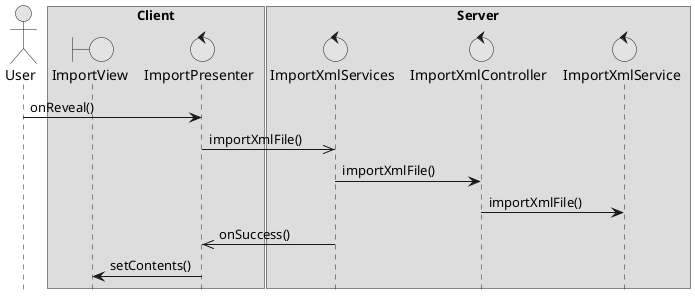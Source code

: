 @startuml design

skinparam monochrome true
skinparam shadowing false
hide footbox

actor User
boundary ImportView
control ImportPresenter
control ImportXmlServices
control ImportXmlController
control ImportXmlService

box "Client"
participant ImportView
participant ImportPresenter
end box

box "Server"
participant ImportXmlServices
participant ImportXmlController
participant ImportXmlService
end box

User -> ImportPresenter : onReveal()
ImportPresenter ->> ImportXmlServices : importXmlFile()
ImportXmlServices -> ImportXmlController : importXmlFile()
ImportXmlController -> ImportXmlService : importXmlFile()
ImportXmlServices ->> ImportPresenter : onSuccess()
ImportPresenter -> ImportView : setContents()

@enduml